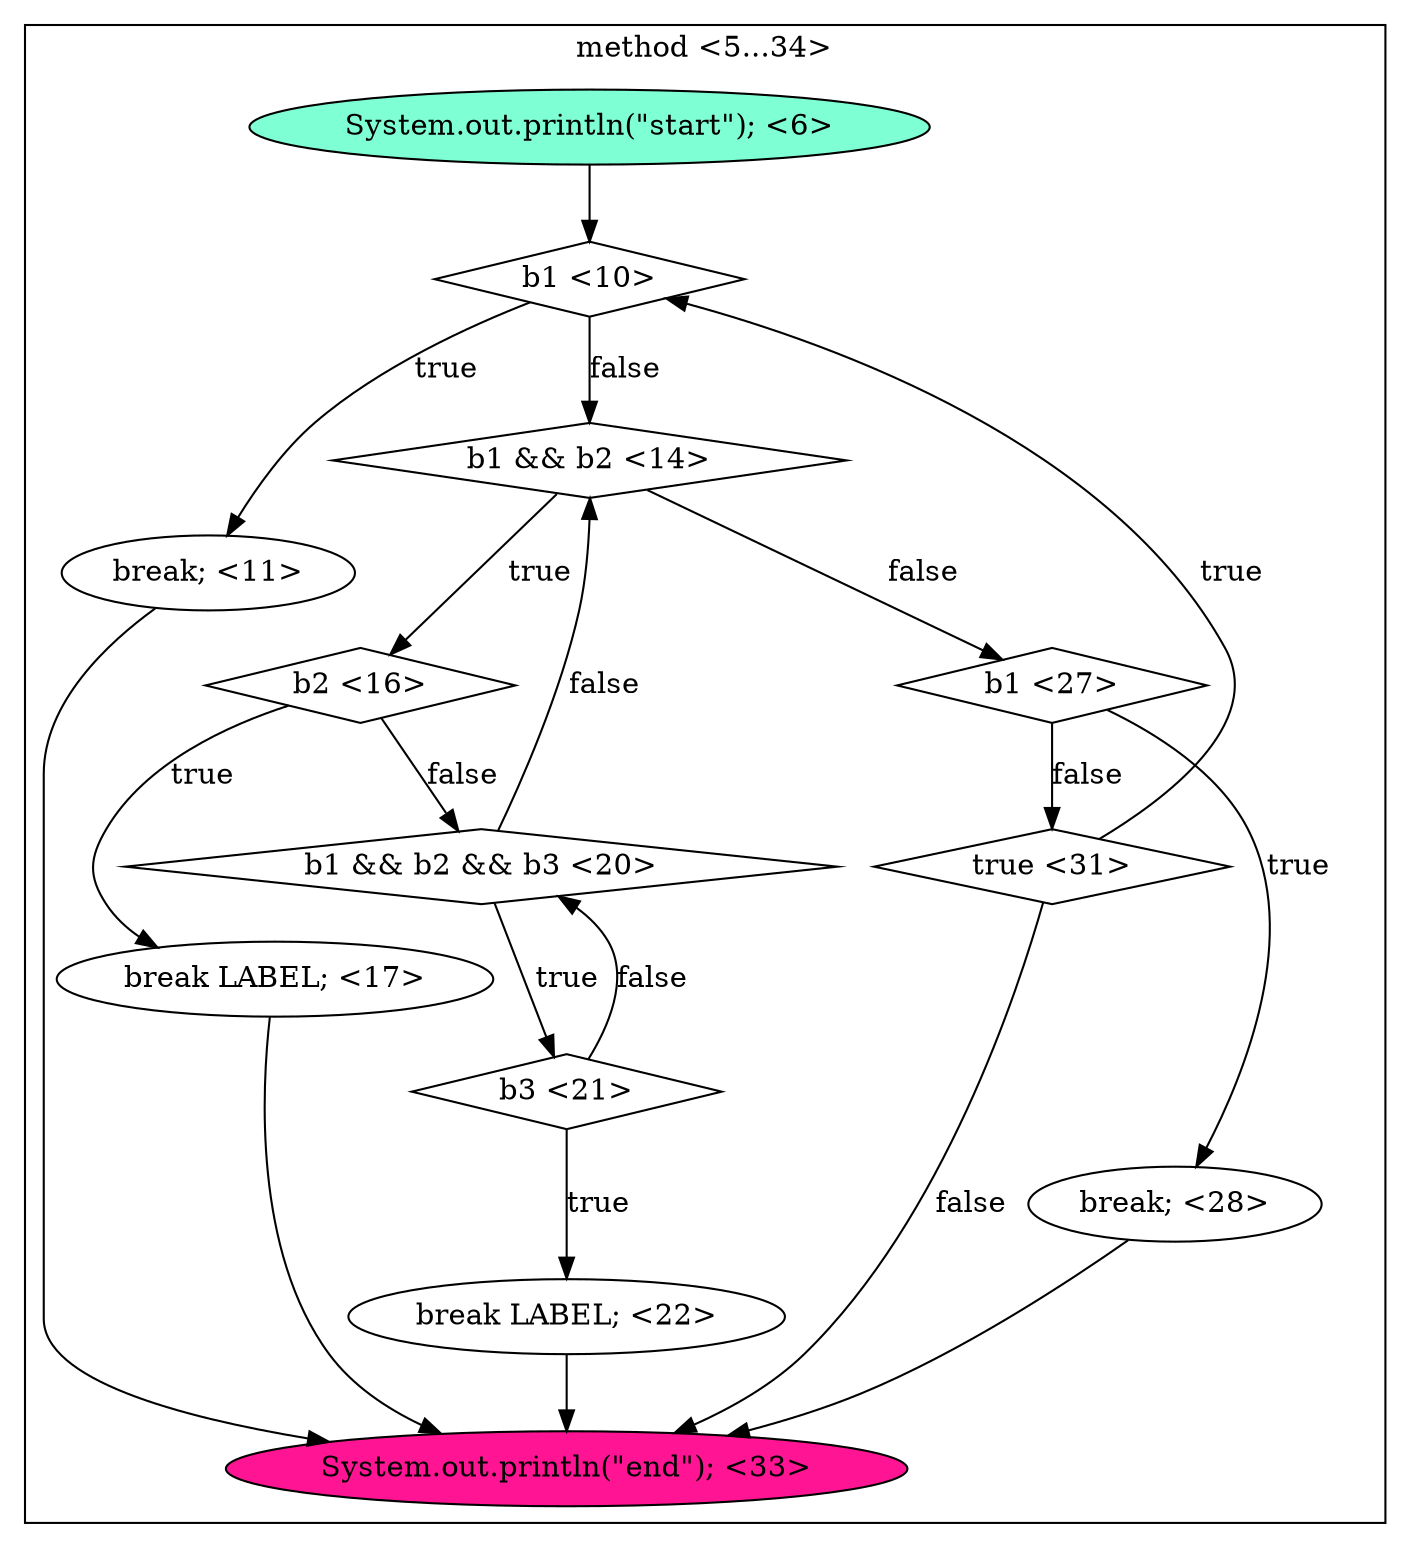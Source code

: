 digraph CFG {
subgraph cluster0 {
label = "method <5...34>";
0.0 [style = filled, label = "System.out.println(\"start\"); <6>", fillcolor = aquamarine, shape = ellipse];
0.1 [style = filled, label = "b1 <10>", fillcolor = white, shape = diamond];
0.2 [style = filled, label = "break; <11>", fillcolor = white, shape = ellipse];
0.3 [style = filled, label = "b1 && b2 <14>", fillcolor = white, shape = diamond];
0.4 [style = filled, label = "b2 <16>", fillcolor = white, shape = diamond];
0.5 [style = filled, label = "break LABEL; <17>", fillcolor = white, shape = ellipse];
0.6 [style = filled, label = "b1 && b2 && b3 <20>", fillcolor = white, shape = diamond];
0.7 [style = filled, label = "b3 <21>", fillcolor = white, shape = diamond];
0.8 [style = filled, label = "break LABEL; <22>", fillcolor = white, shape = ellipse];
0.9 [style = filled, label = "b1 <27>", fillcolor = white, shape = diamond];
0.10 [style = filled, label = "break; <28>", fillcolor = white, shape = ellipse];
0.11 [style = filled, label = "true <31>", fillcolor = white, shape = diamond];
0.12 [style = filled, label = "System.out.println(\"end\"); <33>", fillcolor = deeppink, shape = ellipse];
0.0 -> 0.1 [style = solid, label=""];
0.1 -> 0.2 [style = solid, label="true"];
0.1 -> 0.3 [style = solid, label="false"];
0.2 -> 0.12 [style = solid, label=""];
0.3 -> 0.4 [style = solid, label="true"];
0.3 -> 0.9 [style = solid, label="false"];
0.4 -> 0.5 [style = solid, label="true"];
0.4 -> 0.6 [style = solid, label="false"];
0.5 -> 0.12 [style = solid, label=""];
0.6 -> 0.3 [style = solid, label="false"];
0.6 -> 0.7 [style = solid, label="true"];
0.7 -> 0.6 [style = solid, label="false"];
0.7 -> 0.8 [style = solid, label="true"];
0.8 -> 0.12 [style = solid, label=""];
0.9 -> 0.10 [style = solid, label="true"];
0.9 -> 0.11 [style = solid, label="false"];
0.10 -> 0.12 [style = solid, label=""];
0.11 -> 0.1 [style = solid, label="true"];
0.11 -> 0.12 [style = solid, label="false"];
}
}